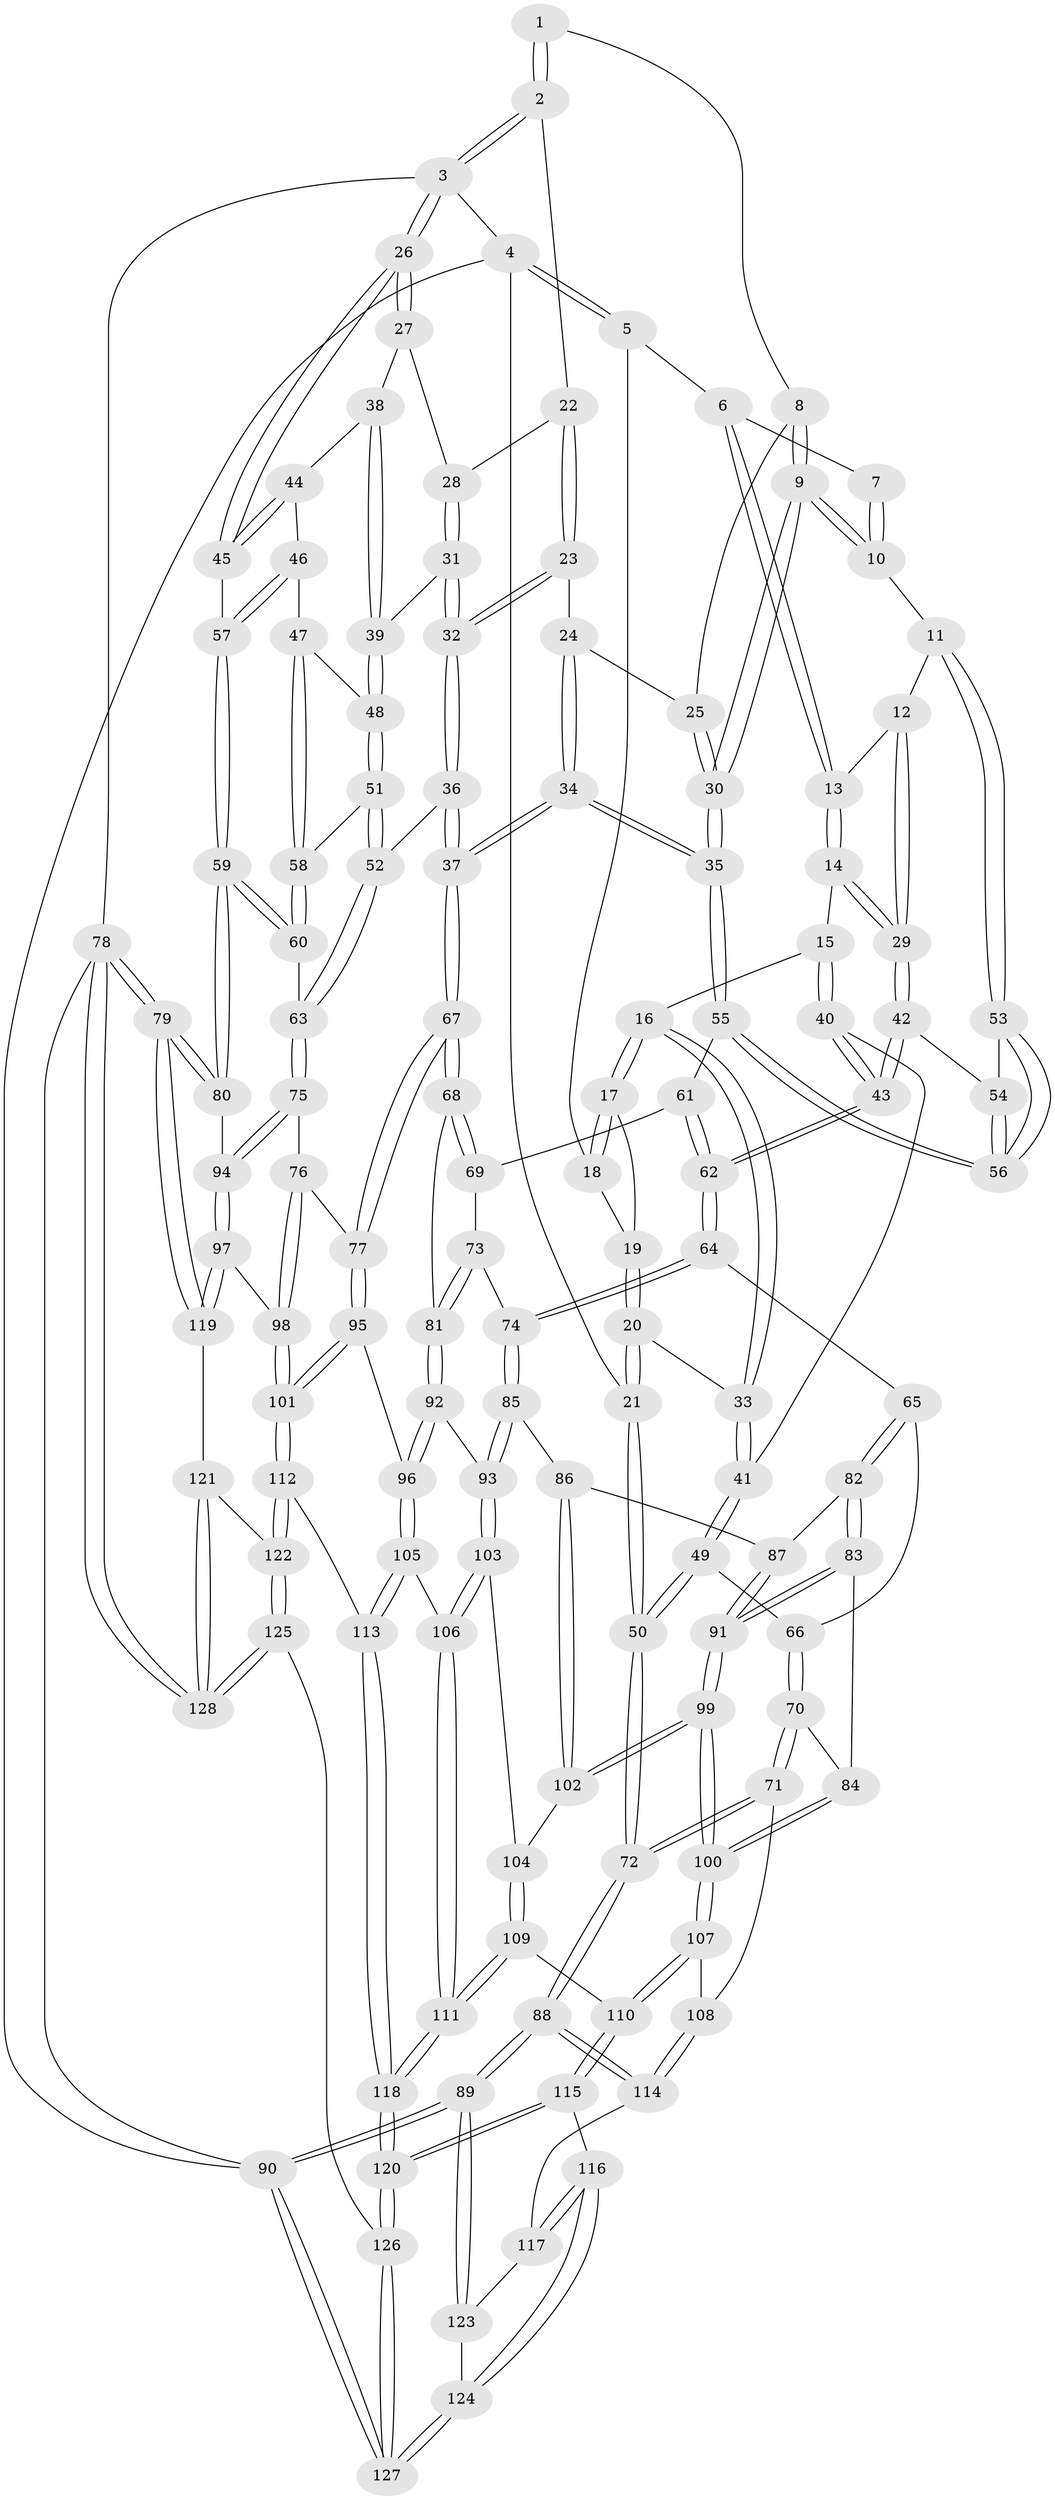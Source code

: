 // Generated by graph-tools (version 1.1) at 2025/27/03/15/25 16:27:56]
// undirected, 128 vertices, 317 edges
graph export_dot {
graph [start="1"]
  node [color=gray90,style=filled];
  1 [pos="+0.719371236308329+0"];
  2 [pos="+0.8334319314299596+0"];
  3 [pos="+1+0"];
  4 [pos="+0+0"];
  5 [pos="+0.011644782995139692+0"];
  6 [pos="+0.11372937519946705+0"];
  7 [pos="+0.4345658614221107+0"];
  8 [pos="+0.5878729453475922+0.027879453483348287"];
  9 [pos="+0.48331900585167287+0.12017079141278865"];
  10 [pos="+0.4317872859170965+0.10023186248913547"];
  11 [pos="+0.42867984874897846+0.10160151850141397"];
  12 [pos="+0.2515416273096472+0.02419440246158435"];
  13 [pos="+0.21010807067356263+0"];
  14 [pos="+0.1535716678835501+0.12137667140958983"];
  15 [pos="+0.14196408716060932+0.12420591383828677"];
  16 [pos="+0.11788787061081327+0.11846250329028538"];
  17 [pos="+0.1047905309866737+0.10067001228099823"];
  18 [pos="+0.06746907512702258+0"];
  19 [pos="+0.04856596858255453+0.10503355933406314"];
  20 [pos="+0.018301087450468365+0.13249619308119562"];
  21 [pos="+0+0.1708660761823543"];
  22 [pos="+0.825939906444881+0"];
  23 [pos="+0.6771505838390803+0.09079263699416938"];
  24 [pos="+0.6633491900651924+0.09546186946822983"];
  25 [pos="+0.647047524507538+0.09325370638400274"];
  26 [pos="+1+0"];
  27 [pos="+0.929970693988759+0.12449635666774918"];
  28 [pos="+0.837619399864027+0"];
  29 [pos="+0.24261305094715296+0.1693417772205761"];
  30 [pos="+0.528535256291035+0.17009328232544238"];
  31 [pos="+0.7937157968555631+0.13800326138004168"];
  32 [pos="+0.7576492700562364+0.16892779672578656"];
  33 [pos="+0.07715371015397705+0.1525501346048584"];
  34 [pos="+0.6258691755572888+0.297429422166022"];
  35 [pos="+0.5868711174255983+0.278650617288491"];
  36 [pos="+0.6867014280489329+0.32726315018184726"];
  37 [pos="+0.6721461186548042+0.32758899197163854"];
  38 [pos="+0.9313541357105668+0.12893399254509552"];
  39 [pos="+0.8732935357520156+0.18363086851300833"];
  40 [pos="+0.12111405085459032+0.2506263947025997"];
  41 [pos="+0.08628293695864188+0.26205743388557917"];
  42 [pos="+0.2741291834044315+0.22436313970454463"];
  43 [pos="+0.2632648659015187+0.24927631274926523"];
  44 [pos="+0.9438865589512041+0.13779546301039294"];
  45 [pos="+1+0.15507484412137956"];
  46 [pos="+0.9555905404515883+0.2305971275883628"];
  47 [pos="+0.9479975851635443+0.23333363668391172"];
  48 [pos="+0.879309480339284+0.2032051226074089"];
  49 [pos="+0.040984872501689584+0.2958198642689342"];
  50 [pos="+0+0.2648956338966804"];
  51 [pos="+0.8300927869728335+0.2844613259922854"];
  52 [pos="+0.692312898151557+0.33000474038129046"];
  53 [pos="+0.38392730126949753+0.14964469728671456"];
  54 [pos="+0.3212660343850766+0.19856474108434766"];
  55 [pos="+0.46341922239733263+0.32558937002971"];
  56 [pos="+0.45096484821657196+0.30862799766113036"];
  57 [pos="+1+0.26775062671470806"];
  58 [pos="+0.9081588581970658+0.29964550462601375"];
  59 [pos="+1+0.43148627211351276"];
  60 [pos="+0.9728578563705855+0.40094065230938064"];
  61 [pos="+0.44266870191196284+0.3440166975217708"];
  62 [pos="+0.2924628890282248+0.38947114852216097"];
  63 [pos="+0.802818251751221+0.4529395401399357"];
  64 [pos="+0.28844744523214044+0.39976077283427286"];
  65 [pos="+0.21302192761783478+0.42772915050425114"];
  66 [pos="+0.09952691912595689+0.3827981782986709"];
  67 [pos="+0.5726782729735399+0.49630837810255707"];
  68 [pos="+0.5627380221709993+0.4957262708595676"];
  69 [pos="+0.4818628502114556+0.4563686708318853"];
  70 [pos="+0+0.552605406644699"];
  71 [pos="+0+0.584627714514306"];
  72 [pos="+0+0.5895884871274585"];
  73 [pos="+0.39796142346920077+0.48133242950553357"];
  74 [pos="+0.32355721936446724+0.46144079946408"];
  75 [pos="+0.8049124234781923+0.5057428608331659"];
  76 [pos="+0.6942001298910991+0.5745805121470986"];
  77 [pos="+0.5949952424301638+0.5636213275161395"];
  78 [pos="+1+1"];
  79 [pos="+1+0.7745901799832037"];
  80 [pos="+1+0.5747940622187399"];
  81 [pos="+0.45181797334193385+0.5520740407600117"];
  82 [pos="+0.18686092452810335+0.4764858510797182"];
  83 [pos="+0.14394906327898538+0.5193823933213506"];
  84 [pos="+0.06388112082071426+0.552413005831557"];
  85 [pos="+0.3219090891471964+0.5801388046622237"];
  86 [pos="+0.3156586532364424+0.5859414970829288"];
  87 [pos="+0.2172544470264641+0.5478972772507711"];
  88 [pos="+0+0.923267107836232"];
  89 [pos="+0+0.9573847009817843"];
  90 [pos="+0+1"];
  91 [pos="+0.19926935014903313+0.6172201213839081"];
  92 [pos="+0.4279552318610789+0.6147128208941784"];
  93 [pos="+0.4096176584752151+0.6158974182377943"];
  94 [pos="+0.8551693140047789+0.5915564435305327"];
  95 [pos="+0.5629523771485999+0.6680339645187704"];
  96 [pos="+0.5046387963115349+0.6695152477917127"];
  97 [pos="+0.8099785942090255+0.7311528036250627"];
  98 [pos="+0.7389570252291903+0.7239103774071441"];
  99 [pos="+0.2102202563083977+0.6701294813189557"];
  100 [pos="+0.20187709291773215+0.6790309013062228"];
  101 [pos="+0.6256380663044615+0.751519389072671"];
  102 [pos="+0.2729320425550241+0.6420070144984924"];
  103 [pos="+0.37218919589438965+0.7051249376987327"];
  104 [pos="+0.33117040092305783+0.6974249696087291"];
  105 [pos="+0.43836041298294764+0.7454154188770211"];
  106 [pos="+0.4123708850755175+0.7650714548916437"];
  107 [pos="+0.18966970685935708+0.7068946434326181"];
  108 [pos="+0.1335242336455836+0.7334970132499303"];
  109 [pos="+0.3055027231604109+0.7730154838801232"];
  110 [pos="+0.2564950808222736+0.7845211149794683"];
  111 [pos="+0.40247467135154136+0.7952468682976813"];
  112 [pos="+0.6106599347273771+0.7966123909378724"];
  113 [pos="+0.5715287382067815+0.8150542820600999"];
  114 [pos="+0.11623259393417255+0.7702626324105075"];
  115 [pos="+0.2541336279991973+0.8750431977356243"];
  116 [pos="+0.18131858684454447+0.882675141310422"];
  117 [pos="+0.12310594119367975+0.8188718098081077"];
  118 [pos="+0.42760763324649287+0.9094411351710805"];
  119 [pos="+0.843204445598329+0.7738749778331544"];
  120 [pos="+0.39307321920205346+1"];
  121 [pos="+0.8261781065847865+0.8638603493343708"];
  122 [pos="+0.6481975696272887+0.8817903789184152"];
  123 [pos="+0.09300115649451456+0.8536731029138612"];
  124 [pos="+0.08687348297860609+1"];
  125 [pos="+0.6373396860835573+1"];
  126 [pos="+0.40490157670035454+1"];
  127 [pos="+0+1"];
  128 [pos="+0.9055151952414259+1"];
  1 -- 2;
  1 -- 2;
  1 -- 8;
  2 -- 3;
  2 -- 3;
  2 -- 22;
  3 -- 4;
  3 -- 26;
  3 -- 26;
  3 -- 78;
  4 -- 5;
  4 -- 5;
  4 -- 21;
  4 -- 90;
  5 -- 6;
  5 -- 18;
  6 -- 7;
  6 -- 13;
  6 -- 13;
  7 -- 10;
  7 -- 10;
  8 -- 9;
  8 -- 9;
  8 -- 25;
  9 -- 10;
  9 -- 10;
  9 -- 30;
  9 -- 30;
  10 -- 11;
  11 -- 12;
  11 -- 53;
  11 -- 53;
  12 -- 13;
  12 -- 29;
  12 -- 29;
  13 -- 14;
  13 -- 14;
  14 -- 15;
  14 -- 29;
  14 -- 29;
  15 -- 16;
  15 -- 40;
  15 -- 40;
  16 -- 17;
  16 -- 17;
  16 -- 33;
  16 -- 33;
  17 -- 18;
  17 -- 18;
  17 -- 19;
  18 -- 19;
  19 -- 20;
  19 -- 20;
  20 -- 21;
  20 -- 21;
  20 -- 33;
  21 -- 50;
  21 -- 50;
  22 -- 23;
  22 -- 23;
  22 -- 28;
  23 -- 24;
  23 -- 32;
  23 -- 32;
  24 -- 25;
  24 -- 34;
  24 -- 34;
  25 -- 30;
  25 -- 30;
  26 -- 27;
  26 -- 27;
  26 -- 45;
  26 -- 45;
  27 -- 28;
  27 -- 38;
  28 -- 31;
  28 -- 31;
  29 -- 42;
  29 -- 42;
  30 -- 35;
  30 -- 35;
  31 -- 32;
  31 -- 32;
  31 -- 39;
  32 -- 36;
  32 -- 36;
  33 -- 41;
  33 -- 41;
  34 -- 35;
  34 -- 35;
  34 -- 37;
  34 -- 37;
  35 -- 55;
  35 -- 55;
  36 -- 37;
  36 -- 37;
  36 -- 52;
  37 -- 67;
  37 -- 67;
  38 -- 39;
  38 -- 39;
  38 -- 44;
  39 -- 48;
  39 -- 48;
  40 -- 41;
  40 -- 43;
  40 -- 43;
  41 -- 49;
  41 -- 49;
  42 -- 43;
  42 -- 43;
  42 -- 54;
  43 -- 62;
  43 -- 62;
  44 -- 45;
  44 -- 45;
  44 -- 46;
  45 -- 57;
  46 -- 47;
  46 -- 57;
  46 -- 57;
  47 -- 48;
  47 -- 58;
  47 -- 58;
  48 -- 51;
  48 -- 51;
  49 -- 50;
  49 -- 50;
  49 -- 66;
  50 -- 72;
  50 -- 72;
  51 -- 52;
  51 -- 52;
  51 -- 58;
  52 -- 63;
  52 -- 63;
  53 -- 54;
  53 -- 56;
  53 -- 56;
  54 -- 56;
  54 -- 56;
  55 -- 56;
  55 -- 56;
  55 -- 61;
  57 -- 59;
  57 -- 59;
  58 -- 60;
  58 -- 60;
  59 -- 60;
  59 -- 60;
  59 -- 80;
  59 -- 80;
  60 -- 63;
  61 -- 62;
  61 -- 62;
  61 -- 69;
  62 -- 64;
  62 -- 64;
  63 -- 75;
  63 -- 75;
  64 -- 65;
  64 -- 74;
  64 -- 74;
  65 -- 66;
  65 -- 82;
  65 -- 82;
  66 -- 70;
  66 -- 70;
  67 -- 68;
  67 -- 68;
  67 -- 77;
  67 -- 77;
  68 -- 69;
  68 -- 69;
  68 -- 81;
  69 -- 73;
  70 -- 71;
  70 -- 71;
  70 -- 84;
  71 -- 72;
  71 -- 72;
  71 -- 108;
  72 -- 88;
  72 -- 88;
  73 -- 74;
  73 -- 81;
  73 -- 81;
  74 -- 85;
  74 -- 85;
  75 -- 76;
  75 -- 94;
  75 -- 94;
  76 -- 77;
  76 -- 98;
  76 -- 98;
  77 -- 95;
  77 -- 95;
  78 -- 79;
  78 -- 79;
  78 -- 128;
  78 -- 128;
  78 -- 90;
  79 -- 80;
  79 -- 80;
  79 -- 119;
  79 -- 119;
  80 -- 94;
  81 -- 92;
  81 -- 92;
  82 -- 83;
  82 -- 83;
  82 -- 87;
  83 -- 84;
  83 -- 91;
  83 -- 91;
  84 -- 100;
  84 -- 100;
  85 -- 86;
  85 -- 93;
  85 -- 93;
  86 -- 87;
  86 -- 102;
  86 -- 102;
  87 -- 91;
  87 -- 91;
  88 -- 89;
  88 -- 89;
  88 -- 114;
  88 -- 114;
  89 -- 90;
  89 -- 90;
  89 -- 123;
  89 -- 123;
  90 -- 127;
  90 -- 127;
  91 -- 99;
  91 -- 99;
  92 -- 93;
  92 -- 96;
  92 -- 96;
  93 -- 103;
  93 -- 103;
  94 -- 97;
  94 -- 97;
  95 -- 96;
  95 -- 101;
  95 -- 101;
  96 -- 105;
  96 -- 105;
  97 -- 98;
  97 -- 119;
  97 -- 119;
  98 -- 101;
  98 -- 101;
  99 -- 100;
  99 -- 100;
  99 -- 102;
  99 -- 102;
  100 -- 107;
  100 -- 107;
  101 -- 112;
  101 -- 112;
  102 -- 104;
  103 -- 104;
  103 -- 106;
  103 -- 106;
  104 -- 109;
  104 -- 109;
  105 -- 106;
  105 -- 113;
  105 -- 113;
  106 -- 111;
  106 -- 111;
  107 -- 108;
  107 -- 110;
  107 -- 110;
  108 -- 114;
  108 -- 114;
  109 -- 110;
  109 -- 111;
  109 -- 111;
  110 -- 115;
  110 -- 115;
  111 -- 118;
  111 -- 118;
  112 -- 113;
  112 -- 122;
  112 -- 122;
  113 -- 118;
  113 -- 118;
  114 -- 117;
  115 -- 116;
  115 -- 120;
  115 -- 120;
  116 -- 117;
  116 -- 117;
  116 -- 124;
  116 -- 124;
  117 -- 123;
  118 -- 120;
  118 -- 120;
  119 -- 121;
  120 -- 126;
  120 -- 126;
  121 -- 122;
  121 -- 128;
  121 -- 128;
  122 -- 125;
  122 -- 125;
  123 -- 124;
  124 -- 127;
  124 -- 127;
  125 -- 126;
  125 -- 128;
  125 -- 128;
  126 -- 127;
  126 -- 127;
}
